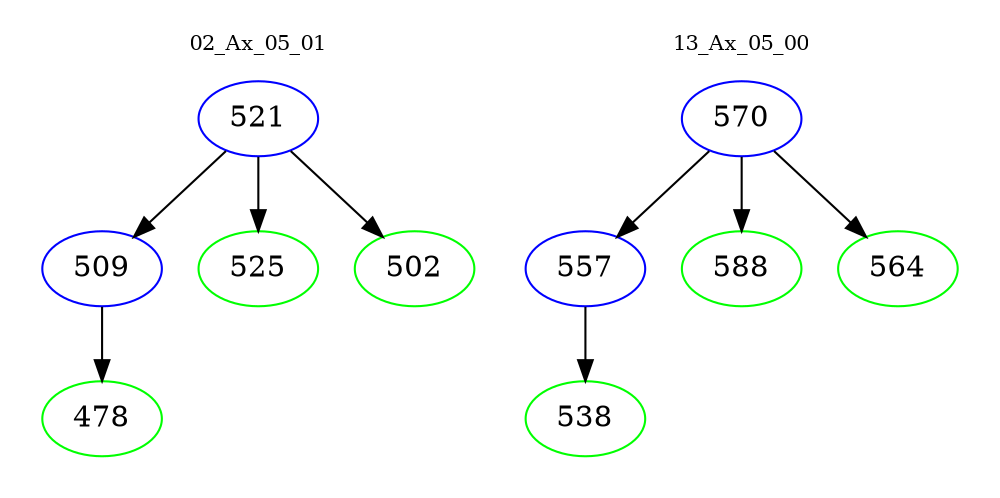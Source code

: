 digraph{
subgraph cluster_0 {
color = white
label = "02_Ax_05_01";
fontsize=10;
T0_521 [label="521", color="blue"]
T0_521 -> T0_509 [color="black"]
T0_509 [label="509", color="blue"]
T0_509 -> T0_478 [color="black"]
T0_478 [label="478", color="green"]
T0_521 -> T0_525 [color="black"]
T0_525 [label="525", color="green"]
T0_521 -> T0_502 [color="black"]
T0_502 [label="502", color="green"]
}
subgraph cluster_1 {
color = white
label = "13_Ax_05_00";
fontsize=10;
T1_570 [label="570", color="blue"]
T1_570 -> T1_557 [color="black"]
T1_557 [label="557", color="blue"]
T1_557 -> T1_538 [color="black"]
T1_538 [label="538", color="green"]
T1_570 -> T1_588 [color="black"]
T1_588 [label="588", color="green"]
T1_570 -> T1_564 [color="black"]
T1_564 [label="564", color="green"]
}
}

